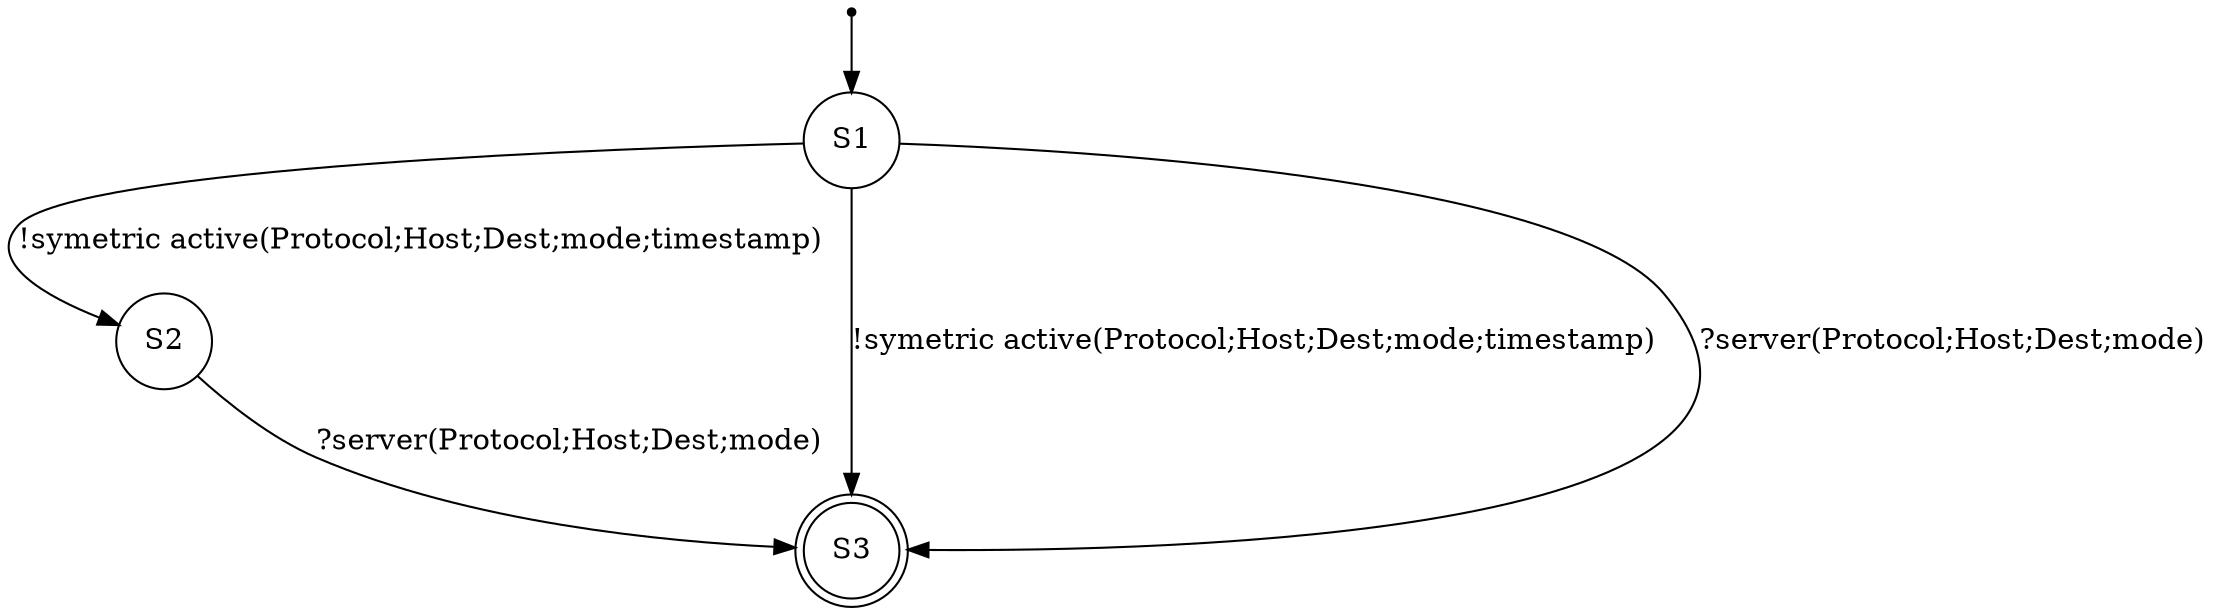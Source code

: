digraph LTS {
S00[shape=point]
S1[label=S1,shape=circle];
S2[label=S2,shape=circle];
S3[label=S3,shape=doublecircle];
S00 -> S1
S1 -> S2[label ="!symetric active(Protocol;Host;Dest;mode;timestamp)"];
S1 -> S3[label ="!symetric active(Protocol;Host;Dest;mode;timestamp)"];
S1 -> S3[label ="?server(Protocol;Host;Dest;mode)"];
S2 -> S3[label ="?server(Protocol;Host;Dest;mode)"];
}
